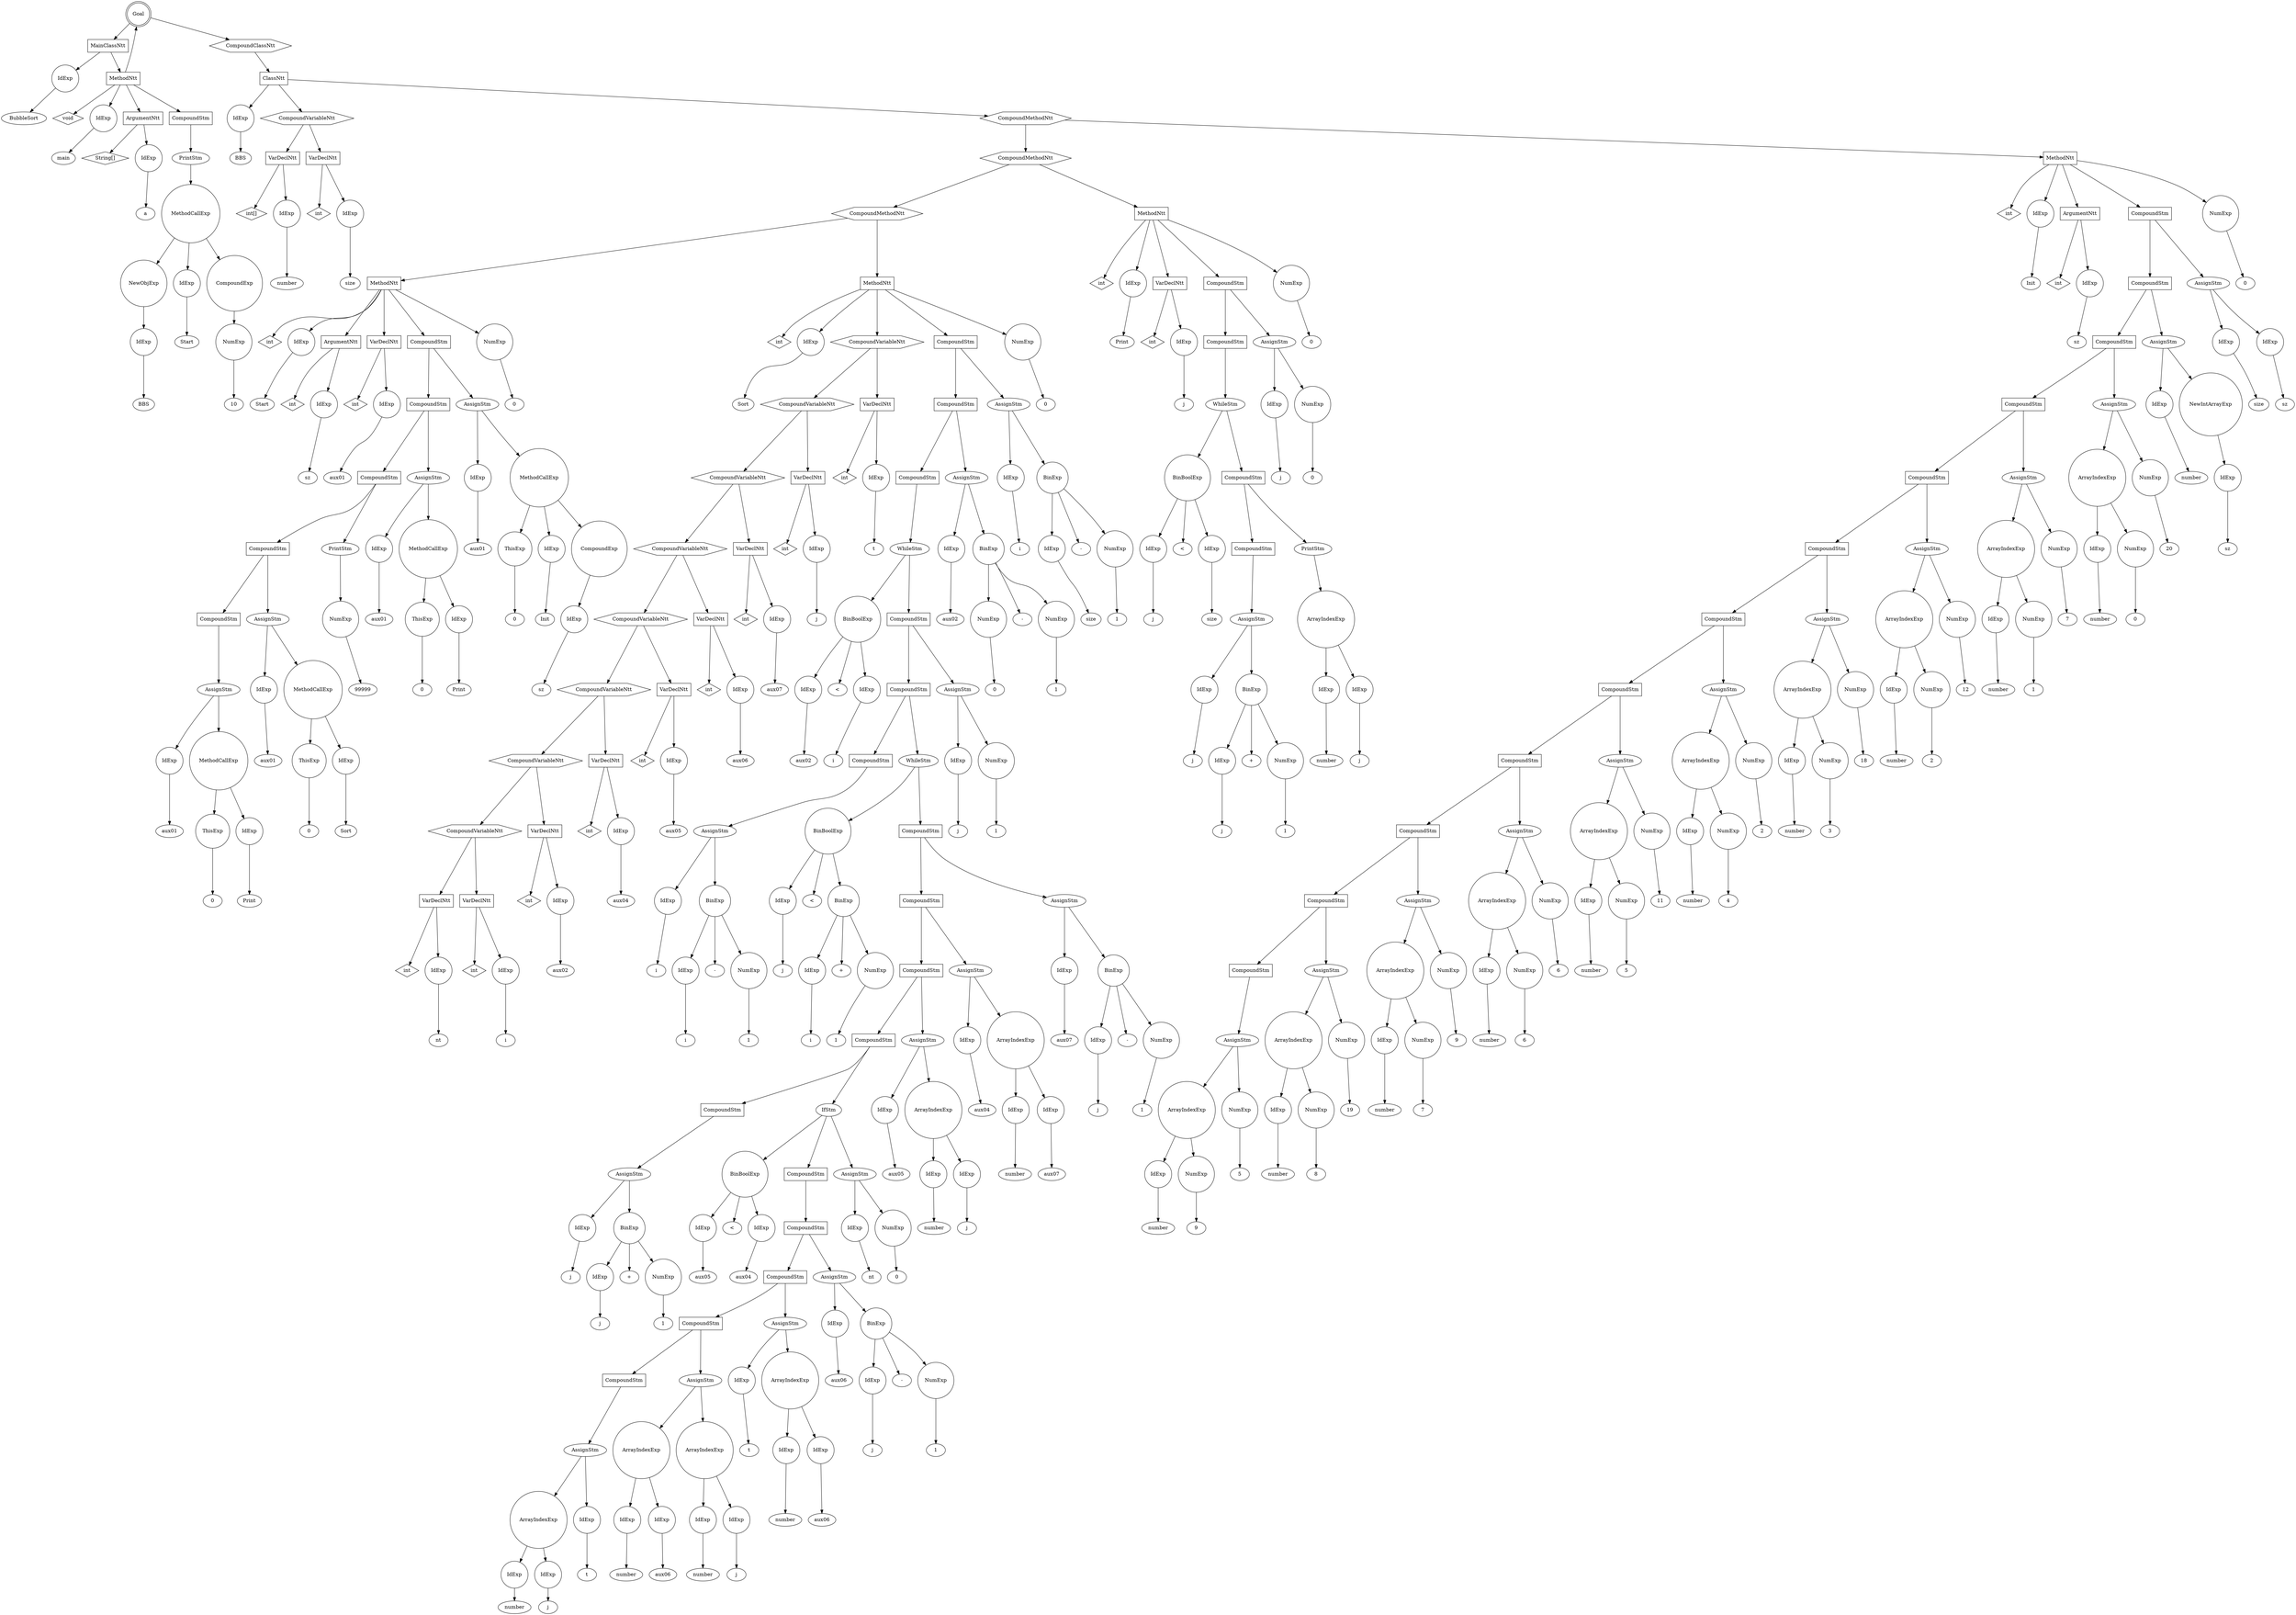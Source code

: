 digraph my_graph {
-1261424144;
-1261424144[label = "Goal", shape = "doublecircle"];
-1261424144->-1261434512;
-1261434512[label = "MainClassNtt", shape = "box"];
-1261434512->-1261434080
-1261434080[label = "IdExp", shape = "circle"];
-1261434080->-1261434064;
-1261434064[label = "BubbleSort"];
-1261434512->-1250949296;
-1250949296[label = "MethodNtt", shape = "box"];
-1250949296->-1261434560;
-1261434560[label = "void", shape = "diamond" ];
-1250949296->-1261434608
-1261434608[label = "IdExp", shape = "circle"];
-1261434608->-1261434592;
-1261434592[label = "main"];
-1250949296->-1261434704;
-1261434704[label = "ArgumentNtt", shape = "box"];
-1261434704->-1261434656;
-1261434656[label = "String[]", shape = "diamond" ];
-1261434704->-1261434128
-1261434128[label = "IdExp", shape = "circle"];
-1261434128->-1261434112;
-1261434112[label = "a"];
-1250949296->-1261434464;
-1261434464[label = "CompoundStm", shape = "polygon"];
-1261434464->-1259338736;
-1259338736[label = "PrintStm", shape = "ellipse"];
-1259338736->-1261434416
-1261434416[label = "MethodCallExp", shape = "circle"];
-1261434416->-1261434224
-1261434224[label = "NewObjExp", shape = "circle"];
-1261434224->-1261434176
-1261434176[label = "IdExp", shape = "circle"];
-1261434176->-1261434160;
-1261434160[label = "BBS"];
-1261434416->-1261434272
-1261434272[label = "IdExp", shape = "circle"];
-1261434272->-1261434256;
-1261434256[label = "Start"];
-1261434416->-1261434368;
-1261434368[label = "CompoundExp", shape = "circle"];
-1261434368->-1261434320
-1261434320[label = "NumExp", shape = "circle"];
-1261434320->-1261434304;
-1261434304[label = "10"];
-1250949296->-1261424144->-1261424096;
-1261424096[label = "CompoundClassNtt", shape = "hexagon"];
-1261424096->-1261424048;
-1261424048[label = "ClassNtt", shape = "box"];
-1261424048->-1261434896
-1261434896[label = "IdExp", shape = "circle"];
-1261434896->-1261434880;
-1261434880[label = "BBS"];
-1261424048->-1261435280;
-1261435280[label = "CompoundVariableNtt", shape = "hexagon"];
-1261435280->-1261435040;
-1261435040[label = "VarDeclNtt", shape = "box"];
-1261435040->-1261434944;
-1261434944[label = "int[]", shape = "diamond" ];
-1261435040->-1261434992
-1261434992[label = "IdExp", shape = "circle"];
-1261434992->-1261434976;
-1261434976[label = "number"];
-1261435280->-1261435232;
-1261435232[label = "VarDeclNtt", shape = "box"];
-1261435232->-1261435136;
-1261435136[label = "int", shape = "diamond" ];
-1261435232->-1261435184
-1261435184[label = "IdExp", shape = "circle"];
-1261435184->-1261435168;
-1261435168[label = "size"];
-1261424048->-1261424000;
-1261424000[label = "CompoundMethodNtt", shape = "hexagon"];
-1261424000->-1261426448;
-1261426448[label = "CompoundMethodNtt", shape = "hexagon"];
-1261426448->-1261425152;
-1261425152[label = "CompoundMethodNtt", shape = "hexagon"];
-1261425152->-1250949808;
-1250949808[label = "MethodNtt", shape = "box"];
-1250949808->-1261435328;
-1261435328[label = "int", shape = "diamond" ];
-1250949808->-1261435376
-1261435376[label = "IdExp", shape = "circle"];
-1261435376->-1261435360;
-1261435360[label = "Start"];
-1250949808->-1261435520;
-1261435520[label = "ArgumentNtt", shape = "box"];
-1261435520->-1261435424;
-1261435424[label = "int", shape = "diamond" ];
-1261435520->-1261435472
-1261435472[label = "IdExp", shape = "circle"];
-1261435472->-1261435456;
-1261435456[label = "sz"];
-1250949808->-1261435712;
-1261435712[label = "VarDeclNtt", shape = "box"];
-1261435712->-1261435616;
-1261435616[label = "int", shape = "diamond" ];
-1261435712->-1261435664
-1261435664[label = "IdExp", shape = "circle"];
-1261435664->-1261435648;
-1261435648[label = "aux01"];
-1250949808->-1261430960;
-1261430960[label = "CompoundStm", shape = "polygon"];
-1261430960->-1261430912;
-1261430912[label = "CompoundStm", shape = "polygon"];
-1261430912->-1261430864;
-1261430864[label = "CompoundStm", shape = "polygon"];
-1261430864->-1261430816;
-1261430816[label = "CompoundStm", shape = "polygon"];
-1261430816->-1261436912;
-1261436912[label = "CompoundStm", shape = "polygon"];
-1261436912->-1261436864;
-1261436864[label = "AssignStm", shape = "ellipse"];
-1261436864->-1261436672
-1261436672[label = "IdExp", shape = "circle"];
-1261436672->-1261436656;
-1261436656[label = "aux01"];
-1261436864->-1261436816
-1261436816[label = "MethodCallExp", shape = "circle"];
-1261436816->-1261436720
-1261436720[label = "ThisExp", shape = "circle"];
-1261436720->-1261436704;
-1261436704[label = "0"];
-1261436816->-1261436768
-1261436768[label = "IdExp", shape = "circle"];
-1261436768->-1261436752;
-1261436752[label = "Print"];
-1261430816->-1261436624;
-1261436624[label = "AssignStm", shape = "ellipse"];
-1261436624->-1261436432
-1261436432[label = "IdExp", shape = "circle"];
-1261436432->-1261436416;
-1261436416[label = "aux01"];
-1261436624->-1261436576
-1261436576[label = "MethodCallExp", shape = "circle"];
-1261436576->-1261436480
-1261436480[label = "ThisExp", shape = "circle"];
-1261436480->-1261436464;
-1261436464[label = "0"];
-1261436576->-1261436528
-1261436528[label = "IdExp", shape = "circle"];
-1261436528->-1261436512;
-1261436512[label = "Sort"];
-1261430864->-1259339600;
-1259339600[label = "PrintStm", shape = "ellipse"];
-1259339600->-1261436384
-1261436384[label = "NumExp", shape = "circle"];
-1261436384->-1261436368;
-1261436368[label = "99999"];
-1261430912->-1261436336;
-1261436336[label = "AssignStm", shape = "ellipse"];
-1261436336->-1261436144
-1261436144[label = "IdExp", shape = "circle"];
-1261436144->-1261436128;
-1261436128[label = "aux01"];
-1261436336->-1261436288
-1261436288[label = "MethodCallExp", shape = "circle"];
-1261436288->-1261436192
-1261436192[label = "ThisExp", shape = "circle"];
-1261436192->-1261436176;
-1261436176[label = "0"];
-1261436288->-1261436240
-1261436240[label = "IdExp", shape = "circle"];
-1261436240->-1261436224;
-1261436224[label = "Print"];
-1261430960->-1261436096;
-1261436096[label = "AssignStm", shape = "ellipse"];
-1261436096->-1261435808
-1261435808[label = "IdExp", shape = "circle"];
-1261435808->-1261435792;
-1261435792[label = "aux01"];
-1261436096->-1261436048
-1261436048[label = "MethodCallExp", shape = "circle"];
-1261436048->-1261435856
-1261435856[label = "ThisExp", shape = "circle"];
-1261435856->-1261435840;
-1261435840[label = "0"];
-1261436048->-1261435904
-1261435904[label = "IdExp", shape = "circle"];
-1261435904->-1261435888;
-1261435888[label = "Init"];
-1261436048->-1261436000;
-1261436000[label = "CompoundExp", shape = "circle"];
-1261436000->-1261435952
-1261435952[label = "IdExp", shape = "circle"];
-1261435952->-1261435936;
-1261435936[label = "sz"];
-1250949808->-1261431008
-1261431008[label = "NumExp", shape = "circle"];
-1261431008->-1261430992;
-1261430992[label = "0"];
-1261425152->-1250950448;
-1250950448[label = "MethodNtt", shape = "box"];
-1250950448->-1261431104;
-1261431104[label = "int", shape = "diamond" ];
-1250950448->-1261431152
-1261431152[label = "IdExp", shape = "circle"];
-1261431152->-1261431136;
-1261431136[label = "Sort"];
-1250950448->-1261432880;
-1261432880[label = "CompoundVariableNtt", shape = "hexagon"];
-1261432880->-1261432688;
-1261432688[label = "CompoundVariableNtt", shape = "hexagon"];
-1261432688->-1261432496;
-1261432496[label = "CompoundVariableNtt", shape = "hexagon"];
-1261432496->-1261432304;
-1261432304[label = "CompoundVariableNtt", shape = "hexagon"];
-1261432304->-1261432112;
-1261432112[label = "CompoundVariableNtt", shape = "hexagon"];
-1261432112->-1261431920;
-1261431920[label = "CompoundVariableNtt", shape = "hexagon"];
-1261431920->-1261431728;
-1261431728[label = "CompoundVariableNtt", shape = "hexagon"];
-1261431728->-1261431536;
-1261431536[label = "CompoundVariableNtt", shape = "hexagon"];
-1261431536->-1261431296;
-1261431296[label = "VarDeclNtt", shape = "box"];
-1261431296->-1261431200;
-1261431200[label = "int", shape = "diamond" ];
-1261431296->-1261431248
-1261431248[label = "IdExp", shape = "circle"];
-1261431248->-1261431232;
-1261431232[label = "nt"];
-1261431536->-1261431488;
-1261431488[label = "VarDeclNtt", shape = "box"];
-1261431488->-1261431392;
-1261431392[label = "int", shape = "diamond" ];
-1261431488->-1261431440
-1261431440[label = "IdExp", shape = "circle"];
-1261431440->-1261431424;
-1261431424[label = "i"];
-1261431728->-1261431680;
-1261431680[label = "VarDeclNtt", shape = "box"];
-1261431680->-1261431584;
-1261431584[label = "int", shape = "diamond" ];
-1261431680->-1261431632
-1261431632[label = "IdExp", shape = "circle"];
-1261431632->-1261431616;
-1261431616[label = "aux02"];
-1261431920->-1261431872;
-1261431872[label = "VarDeclNtt", shape = "box"];
-1261431872->-1261431776;
-1261431776[label = "int", shape = "diamond" ];
-1261431872->-1261431824
-1261431824[label = "IdExp", shape = "circle"];
-1261431824->-1261431808;
-1261431808[label = "aux04"];
-1261432112->-1261432064;
-1261432064[label = "VarDeclNtt", shape = "box"];
-1261432064->-1261431968;
-1261431968[label = "int", shape = "diamond" ];
-1261432064->-1261432016
-1261432016[label = "IdExp", shape = "circle"];
-1261432016->-1261432000;
-1261432000[label = "aux05"];
-1261432304->-1261432256;
-1261432256[label = "VarDeclNtt", shape = "box"];
-1261432256->-1261432160;
-1261432160[label = "int", shape = "diamond" ];
-1261432256->-1261432208
-1261432208[label = "IdExp", shape = "circle"];
-1261432208->-1261432192;
-1261432192[label = "aux06"];
-1261432496->-1261432448;
-1261432448[label = "VarDeclNtt", shape = "box"];
-1261432448->-1261432352;
-1261432352[label = "int", shape = "diamond" ];
-1261432448->-1261432400
-1261432400[label = "IdExp", shape = "circle"];
-1261432400->-1261432384;
-1261432384[label = "aux07"];
-1261432688->-1261432640;
-1261432640[label = "VarDeclNtt", shape = "box"];
-1261432640->-1261432544;
-1261432544[label = "int", shape = "diamond" ];
-1261432640->-1261432592
-1261432592[label = "IdExp", shape = "circle"];
-1261432592->-1261432576;
-1261432576[label = "j"];
-1261432880->-1261432832;
-1261432832[label = "VarDeclNtt", shape = "box"];
-1261432832->-1261432736;
-1261432736[label = "int", shape = "diamond" ];
-1261432832->-1261432784
-1261432784[label = "IdExp", shape = "circle"];
-1261432784->-1261432768;
-1261432768[label = "t"];
-1250950448->-1261425056;
-1261425056[label = "CompoundStm", shape = "polygon"];
-1261425056->-1261425008;
-1261425008[label = "CompoundStm", shape = "polygon"];
-1261425008->-1261424960;
-1261424960[label = "CompoundStm", shape = "polygon"];
-1261424960->-1261424912;
-1261424912[label = "WhileStm", shape = "ellipse"];
-1261424912->-1261433504;
-1261433504[label = "BinBoolExp", shape = "circle"];
-1261433504->-1261433408
-1261433408[label = "IdExp", shape = "circle"];
-1261433408->-1261433392;
-1261433392[label = "aux02"];
-1261433504->-1261433480;
-1261433480[label = "<" ];
-1261433504->-1261433456
-1261433456[label = "IdExp", shape = "circle"];
-1261433456->-1261433440;
-1261433440[label = "i"];
-1261424912->-1261424864;
-1261424864[label = "CompoundStm", shape = "polygon"];
-1261424864->-1261424816;
-1261424816[label = "CompoundStm", shape = "polygon"];
-1261424816->-1261424768;
-1261424768[label = "CompoundStm", shape = "polygon"];
-1261424768->-1261424720;
-1261424720[label = "AssignStm", shape = "ellipse"];
-1261424720->-1261430672
-1261430672[label = "IdExp", shape = "circle"];
-1261430672->-1261430656;
-1261430656[label = "i"];
-1261424720->-1261424672;
-1261424672[label = "BinExp", shape = "circle"];
-1261424672->-1261430720
-1261430720[label = "IdExp", shape = "circle"];
-1261430720->-1261430704;
-1261430704[label = "i"];
-1261424672->-1261424648;
-1261424648[label = "-" ];
-1261424672->-1261430768
-1261430768[label = "NumExp", shape = "circle"];
-1261430768->-1261430752;
-1261430752[label = "1"];
-1261424816->-1261430624;
-1261430624[label = "WhileStm", shape = "ellipse"];
-1261430624->-1261427744;
-1261427744[label = "BinBoolExp", shape = "circle"];
-1261427744->-1261433696
-1261433696[label = "IdExp", shape = "circle"];
-1261433696->-1261433680;
-1261433680[label = "j"];
-1261427744->-1261427720;
-1261427720[label = "<" ];
-1261427744->-1261433840;
-1261433840[label = "BinExp", shape = "circle"];
-1261433840->-1261433744
-1261433744[label = "IdExp", shape = "circle"];
-1261433744->-1261433728;
-1261433728[label = "i"];
-1261433840->-1261433816;
-1261433816[label = "+" ];
-1261433840->-1261433792
-1261433792[label = "NumExp", shape = "circle"];
-1261433792->-1261433776;
-1261433776[label = "1"];
-1261430624->-1261430576;
-1261430576[label = "CompoundStm", shape = "polygon"];
-1261430576->-1261430528;
-1261430528[label = "CompoundStm", shape = "polygon"];
-1261430528->-1261430480;
-1261430480[label = "CompoundStm", shape = "polygon"];
-1261430480->-1261430432;
-1261430432[label = "CompoundStm", shape = "polygon"];
-1261430432->-1261430384;
-1261430384[label = "CompoundStm", shape = "polygon"];
-1261430384->-1261430336;
-1261430336[label = "AssignStm", shape = "ellipse"];
-1261430336->-1261430144
-1261430144[label = "IdExp", shape = "circle"];
-1261430144->-1261430128;
-1261430128[label = "j"];
-1261430336->-1261430288;
-1261430288[label = "BinExp", shape = "circle"];
-1261430288->-1261430192
-1261430192[label = "IdExp", shape = "circle"];
-1261430192->-1261430176;
-1261430176[label = "j"];
-1261430288->-1261430264;
-1261430264[label = "+" ];
-1261430288->-1261430240
-1261430240[label = "NumExp", shape = "circle"];
-1261430240->-1261430224;
-1261430224[label = "1"];
-1261430432->-1261430096;
-1261430096[label = "IfStm", shape = "ellipse"];
-1261430096->-1261428608;
-1261428608[label = "BinBoolExp", shape = "circle"];
-1261428608->-1261428512
-1261428512[label = "IdExp", shape = "circle"];
-1261428512->-1261428496;
-1261428496[label = "aux05"];
-1261428608->-1261428584;
-1261428584[label = "<" ];
-1261428608->-1261428560
-1261428560[label = "IdExp", shape = "circle"];
-1261428560->-1261428544;
-1261428544[label = "aux04"];
-1261430096->-1261429904;
-1261429904[label = "CompoundStm", shape = "polygon"];
-1261429904->-1261429856;
-1261429856[label = "CompoundStm", shape = "polygon"];
-1261429856->-1261429808;
-1261429808[label = "CompoundStm", shape = "polygon"];
-1261429808->-1261429760;
-1261429760[label = "CompoundStm", shape = "polygon"];
-1261429760->-1261429712;
-1261429712[label = "CompoundStm", shape = "polygon"];
-1261429712->-1261429664;
-1261429664[label = "AssignStm", shape = "ellipse"];
-1261429664->-1261429568
-1261429568[label = "ArrayIndexExp", shape = "circle"];
-1261429568->-1261429472
-1261429472[label = "IdExp", shape = "circle"];
-1261429472->-1261429456;
-1261429456[label = "number"];
-1261429568->-1261429520
-1261429520[label = "IdExp", shape = "circle"];
-1261429520->-1261429504;
-1261429504[label = "j"];
-1261429664->-1261429616
-1261429616[label = "IdExp", shape = "circle"];
-1261429616->-1261429600;
-1261429600[label = "t"];
-1261429760->-1261429424;
-1261429424[label = "AssignStm", shape = "ellipse"];
-1261429424->-1261429232
-1261429232[label = "ArrayIndexExp", shape = "circle"];
-1261429232->-1261429136
-1261429136[label = "IdExp", shape = "circle"];
-1261429136->-1261429120;
-1261429120[label = "number"];
-1261429232->-1261429184
-1261429184[label = "IdExp", shape = "circle"];
-1261429184->-1261429168;
-1261429168[label = "aux06"];
-1261429424->-1261429376
-1261429376[label = "ArrayIndexExp", shape = "circle"];
-1261429376->-1261429280
-1261429280[label = "IdExp", shape = "circle"];
-1261429280->-1261429264;
-1261429264[label = "number"];
-1261429376->-1261429328
-1261429328[label = "IdExp", shape = "circle"];
-1261429328->-1261429312;
-1261429312[label = "j"];
-1261429808->-1261429088;
-1261429088[label = "AssignStm", shape = "ellipse"];
-1261429088->-1261428896
-1261428896[label = "IdExp", shape = "circle"];
-1261428896->-1261428880;
-1261428880[label = "t"];
-1261429088->-1261429040
-1261429040[label = "ArrayIndexExp", shape = "circle"];
-1261429040->-1261428944
-1261428944[label = "IdExp", shape = "circle"];
-1261428944->-1261428928;
-1261428928[label = "number"];
-1261429040->-1261428992
-1261428992[label = "IdExp", shape = "circle"];
-1261428992->-1261428976;
-1261428976[label = "aux06"];
-1261429856->-1261428848;
-1261428848[label = "AssignStm", shape = "ellipse"];
-1261428848->-1261428656
-1261428656[label = "IdExp", shape = "circle"];
-1261428656->-1261428640;
-1261428640[label = "aux06"];
-1261428848->-1261428800;
-1261428800[label = "BinExp", shape = "circle"];
-1261428800->-1261428704
-1261428704[label = "IdExp", shape = "circle"];
-1261428704->-1261428688;
-1261428688[label = "j"];
-1261428800->-1261428776;
-1261428776[label = "-" ];
-1261428800->-1261428752
-1261428752[label = "NumExp", shape = "circle"];
-1261428752->-1261428736;
-1261428736[label = "1"];
-1261430096->-1261430048;
-1261430048[label = "AssignStm", shape = "ellipse"];
-1261430048->-1261429952
-1261429952[label = "IdExp", shape = "circle"];
-1261429952->-1261429936;
-1261429936[label = "nt"];
-1261430048->-1261430000
-1261430000[label = "NumExp", shape = "circle"];
-1261430000->-1261429984;
-1261429984[label = "0"];
-1261430480->-1261428464;
-1261428464[label = "AssignStm", shape = "ellipse"];
-1261428464->-1261428272
-1261428272[label = "IdExp", shape = "circle"];
-1261428272->-1261428256;
-1261428256[label = "aux05"];
-1261428464->-1261428416
-1261428416[label = "ArrayIndexExp", shape = "circle"];
-1261428416->-1261428320
-1261428320[label = "IdExp", shape = "circle"];
-1261428320->-1261428304;
-1261428304[label = "number"];
-1261428416->-1261428368
-1261428368[label = "IdExp", shape = "circle"];
-1261428368->-1261428352;
-1261428352[label = "j"];
-1261430528->-1261428224;
-1261428224[label = "AssignStm", shape = "ellipse"];
-1261428224->-1261428032
-1261428032[label = "IdExp", shape = "circle"];
-1261428032->-1261428016;
-1261428016[label = "aux04"];
-1261428224->-1261428176
-1261428176[label = "ArrayIndexExp", shape = "circle"];
-1261428176->-1261428080
-1261428080[label = "IdExp", shape = "circle"];
-1261428080->-1261428064;
-1261428064[label = "number"];
-1261428176->-1261428128
-1261428128[label = "IdExp", shape = "circle"];
-1261428128->-1261428112;
-1261428112[label = "aux07"];
-1261430576->-1261427984;
-1261427984[label = "AssignStm", shape = "ellipse"];
-1261427984->-1261427792
-1261427792[label = "IdExp", shape = "circle"];
-1261427792->-1261427776;
-1261427776[label = "aux07"];
-1261427984->-1261427936;
-1261427936[label = "BinExp", shape = "circle"];
-1261427936->-1261427840
-1261427840[label = "IdExp", shape = "circle"];
-1261427840->-1261427824;
-1261427824[label = "j"];
-1261427936->-1261427912;
-1261427912[label = "-" ];
-1261427936->-1261427888
-1261427888[label = "NumExp", shape = "circle"];
-1261427888->-1261427872;
-1261427872[label = "1"];
-1261424864->-1261433648;
-1261433648[label = "AssignStm", shape = "ellipse"];
-1261433648->-1261433552
-1261433552[label = "IdExp", shape = "circle"];
-1261433552->-1261433536;
-1261433536[label = "j"];
-1261433648->-1261433600
-1261433600[label = "NumExp", shape = "circle"];
-1261433600->-1261433584;
-1261433584[label = "1"];
-1261425008->-1261433360;
-1261433360[label = "AssignStm", shape = "ellipse"];
-1261433360->-1261433168
-1261433168[label = "IdExp", shape = "circle"];
-1261433168->-1261433152;
-1261433152[label = "aux02"];
-1261433360->-1261433312;
-1261433312[label = "BinExp", shape = "circle"];
-1261433312->-1261433216
-1261433216[label = "NumExp", shape = "circle"];
-1261433216->-1261433200;
-1261433200[label = "0"];
-1261433312->-1261433288;
-1261433288[label = "-" ];
-1261433312->-1261433264
-1261433264[label = "NumExp", shape = "circle"];
-1261433264->-1261433248;
-1261433248[label = "1"];
-1261425056->-1261433120;
-1261433120[label = "AssignStm", shape = "ellipse"];
-1261433120->-1261432928
-1261432928[label = "IdExp", shape = "circle"];
-1261432928->-1261432912;
-1261432912[label = "i"];
-1261433120->-1261433072;
-1261433072[label = "BinExp", shape = "circle"];
-1261433072->-1261432976
-1261432976[label = "IdExp", shape = "circle"];
-1261432976->-1261432960;
-1261432960[label = "size"];
-1261433072->-1261433048;
-1261433048[label = "-" ];
-1261433072->-1261433024
-1261433024[label = "NumExp", shape = "circle"];
-1261433024->-1261433008;
-1261433008[label = "1"];
-1250950448->-1261425104
-1261425104[label = "NumExp", shape = "circle"];
-1261425104->-1261425088;
-1261425088[label = "0"];
-1261426448->-1250950512;
-1250950512[label = "MethodNtt", shape = "box"];
-1250950512->-1261425200;
-1261425200[label = "int", shape = "diamond" ];
-1250950512->-1261425248
-1261425248[label = "IdExp", shape = "circle"];
-1261425248->-1261425232;
-1261425232[label = "Print"];
-1250950512->-1261425392;
-1261425392[label = "VarDeclNtt", shape = "box"];
-1261425392->-1261425296;
-1261425296[label = "int", shape = "diamond" ];
-1261425392->-1261425344
-1261425344[label = "IdExp", shape = "circle"];
-1261425344->-1261425328;
-1261425328[label = "j"];
-1250950512->-1261426352;
-1261426352[label = "CompoundStm", shape = "polygon"];
-1261426352->-1261426304;
-1261426304[label = "CompoundStm", shape = "polygon"];
-1261426304->-1261426256;
-1261426256[label = "WhileStm", shape = "ellipse"];
-1261426256->-1261425728;
-1261425728[label = "BinBoolExp", shape = "circle"];
-1261425728->-1261425632
-1261425632[label = "IdExp", shape = "circle"];
-1261425632->-1261425616;
-1261425616[label = "j"];
-1261425728->-1261425704;
-1261425704[label = "<" ];
-1261425728->-1261425680
-1261425680[label = "IdExp", shape = "circle"];
-1261425680->-1261425664;
-1261425664[label = "size"];
-1261426256->-1261426208;
-1261426208[label = "CompoundStm", shape = "polygon"];
-1261426208->-1261426160;
-1261426160[label = "CompoundStm", shape = "polygon"];
-1261426160->-1261426112;
-1261426112[label = "AssignStm", shape = "ellipse"];
-1261426112->-1261425920
-1261425920[label = "IdExp", shape = "circle"];
-1261425920->-1261425904;
-1261425904[label = "j"];
-1261426112->-1261426064;
-1261426064[label = "BinExp", shape = "circle"];
-1261426064->-1261425968
-1261425968[label = "IdExp", shape = "circle"];
-1261425968->-1261425952;
-1261425952[label = "j"];
-1261426064->-1261426040;
-1261426040[label = "+" ];
-1261426064->-1261426016
-1261426016[label = "NumExp", shape = "circle"];
-1261426016->-1261426000;
-1261426000[label = "1"];
-1261426208->-1259333936;
-1259333936[label = "PrintStm", shape = "ellipse"];
-1259333936->-1261425872
-1261425872[label = "ArrayIndexExp", shape = "circle"];
-1261425872->-1261425776
-1261425776[label = "IdExp", shape = "circle"];
-1261425776->-1261425760;
-1261425760[label = "number"];
-1261425872->-1261425824
-1261425824[label = "IdExp", shape = "circle"];
-1261425824->-1261425808;
-1261425808[label = "j"];
-1261426352->-1261425584;
-1261425584[label = "AssignStm", shape = "ellipse"];
-1261425584->-1261425488
-1261425488[label = "IdExp", shape = "circle"];
-1261425488->-1261425472;
-1261425472[label = "j"];
-1261425584->-1261425536
-1261425536[label = "NumExp", shape = "circle"];
-1261425536->-1261425520;
-1261425520[label = "0"];
-1250950512->-1261426400
-1261426400[label = "NumExp", shape = "circle"];
-1261426400->-1261426384;
-1261426384[label = "0"];
-1261424000->-1250950576;
-1250950576[label = "MethodNtt", shape = "box"];
-1250950576->-1261426496;
-1261426496[label = "int", shape = "diamond" ];
-1250950576->-1261426544
-1261426544[label = "IdExp", shape = "circle"];
-1261426544->-1261426528;
-1261426528[label = "Init"];
-1250950576->-1261426688;
-1261426688[label = "ArgumentNtt", shape = "box"];
-1261426688->-1261426592;
-1261426592[label = "int", shape = "diamond" ];
-1261426688->-1261426640
-1261426640[label = "IdExp", shape = "circle"];
-1261426640->-1261426624;
-1261426624[label = "sz"];
-1250950576->-1261423904;
-1261423904[label = "CompoundStm", shape = "polygon"];
-1261423904->-1261423856;
-1261423856[label = "CompoundStm", shape = "polygon"];
-1261423856->-1261423808;
-1261423808[label = "CompoundStm", shape = "polygon"];
-1261423808->-1261423760;
-1261423760[label = "CompoundStm", shape = "polygon"];
-1261423760->-1261423712;
-1261423712[label = "CompoundStm", shape = "polygon"];
-1261423712->-1261423664;
-1261423664[label = "CompoundStm", shape = "polygon"];
-1261423664->-1261423616;
-1261423616[label = "CompoundStm", shape = "polygon"];
-1261423616->-1261423568;
-1261423568[label = "CompoundStm", shape = "polygon"];
-1261423568->-1261423520;
-1261423520[label = "CompoundStm", shape = "polygon"];
-1261423520->-1261423472;
-1261423472[label = "CompoundStm", shape = "polygon"];
-1261423472->-1261423424;
-1261423424[label = "CompoundStm", shape = "polygon"];
-1261423424->-1261423376;
-1261423376[label = "CompoundStm", shape = "polygon"];
-1261423376->-1261423328;
-1261423328[label = "AssignStm", shape = "ellipse"];
-1261423328->-1261423232
-1261423232[label = "ArrayIndexExp", shape = "circle"];
-1261423232->-1261423136
-1261423136[label = "IdExp", shape = "circle"];
-1261423136->-1261423120;
-1261423120[label = "number"];
-1261423232->-1261423184
-1261423184[label = "NumExp", shape = "circle"];
-1261423184->-1261423168;
-1261423168[label = "9"];
-1261423328->-1261423280
-1261423280[label = "NumExp", shape = "circle"];
-1261423280->-1261423264;
-1261423264[label = "5"];
-1261423424->-1261423088;
-1261423088[label = "AssignStm", shape = "ellipse"];
-1261423088->-1261422992
-1261422992[label = "ArrayIndexExp", shape = "circle"];
-1261422992->-1261422896
-1261422896[label = "IdExp", shape = "circle"];
-1261422896->-1261422880;
-1261422880[label = "number"];
-1261422992->-1261422944
-1261422944[label = "NumExp", shape = "circle"];
-1261422944->-1261422928;
-1261422928[label = "8"];
-1261423088->-1261423040
-1261423040[label = "NumExp", shape = "circle"];
-1261423040->-1261423024;
-1261423024[label = "19"];
-1261423472->-1261422848;
-1261422848[label = "AssignStm", shape = "ellipse"];
-1261422848->-1261422752
-1261422752[label = "ArrayIndexExp", shape = "circle"];
-1261422752->-1261422656
-1261422656[label = "IdExp", shape = "circle"];
-1261422656->-1261422640;
-1261422640[label = "number"];
-1261422752->-1261422704
-1261422704[label = "NumExp", shape = "circle"];
-1261422704->-1261422688;
-1261422688[label = "7"];
-1261422848->-1261422800
-1261422800[label = "NumExp", shape = "circle"];
-1261422800->-1261422784;
-1261422784[label = "9"];
-1261423520->-1261422608;
-1261422608[label = "AssignStm", shape = "ellipse"];
-1261422608->-1261422512
-1261422512[label = "ArrayIndexExp", shape = "circle"];
-1261422512->-1261422416
-1261422416[label = "IdExp", shape = "circle"];
-1261422416->-1261422400;
-1261422400[label = "number"];
-1261422512->-1261422464
-1261422464[label = "NumExp", shape = "circle"];
-1261422464->-1261422448;
-1261422448[label = "6"];
-1261422608->-1261422560
-1261422560[label = "NumExp", shape = "circle"];
-1261422560->-1261422544;
-1261422544[label = "6"];
-1261423568->-1261422368;
-1261422368[label = "AssignStm", shape = "ellipse"];
-1261422368->-1261422272
-1261422272[label = "ArrayIndexExp", shape = "circle"];
-1261422272->-1261422176
-1261422176[label = "IdExp", shape = "circle"];
-1261422176->-1261422160;
-1261422160[label = "number"];
-1261422272->-1261422224
-1261422224[label = "NumExp", shape = "circle"];
-1261422224->-1261422208;
-1261422208[label = "5"];
-1261422368->-1261422320
-1261422320[label = "NumExp", shape = "circle"];
-1261422320->-1261422304;
-1261422304[label = "11"];
-1261423616->-1261422128;
-1261422128[label = "AssignStm", shape = "ellipse"];
-1261422128->-1261422032
-1261422032[label = "ArrayIndexExp", shape = "circle"];
-1261422032->-1261421936
-1261421936[label = "IdExp", shape = "circle"];
-1261421936->-1261421920;
-1261421920[label = "number"];
-1261422032->-1261421984
-1261421984[label = "NumExp", shape = "circle"];
-1261421984->-1261421968;
-1261421968[label = "4"];
-1261422128->-1261422080
-1261422080[label = "NumExp", shape = "circle"];
-1261422080->-1261422064;
-1261422064[label = "2"];
-1261423664->-1261421888;
-1261421888[label = "AssignStm", shape = "ellipse"];
-1261421888->-1261421792
-1261421792[label = "ArrayIndexExp", shape = "circle"];
-1261421792->-1261421696
-1261421696[label = "IdExp", shape = "circle"];
-1261421696->-1261421680;
-1261421680[label = "number"];
-1261421792->-1261421744
-1261421744[label = "NumExp", shape = "circle"];
-1261421744->-1261421728;
-1261421728[label = "3"];
-1261421888->-1261421840
-1261421840[label = "NumExp", shape = "circle"];
-1261421840->-1261421824;
-1261421824[label = "18"];
-1261423712->-1261421648;
-1261421648[label = "AssignStm", shape = "ellipse"];
-1261421648->-1261427696
-1261427696[label = "ArrayIndexExp", shape = "circle"];
-1261427696->-1261427600
-1261427600[label = "IdExp", shape = "circle"];
-1261427600->-1261427584;
-1261427584[label = "number"];
-1261427696->-1261427648
-1261427648[label = "NumExp", shape = "circle"];
-1261427648->-1261427632;
-1261427632[label = "2"];
-1261421648->-1261421600
-1261421600[label = "NumExp", shape = "circle"];
-1261421600->-1261421584;
-1261421584[label = "12"];
-1261423760->-1261427552;
-1261427552[label = "AssignStm", shape = "ellipse"];
-1261427552->-1261427456
-1261427456[label = "ArrayIndexExp", shape = "circle"];
-1261427456->-1261427360
-1261427360[label = "IdExp", shape = "circle"];
-1261427360->-1261427344;
-1261427344[label = "number"];
-1261427456->-1261427408
-1261427408[label = "NumExp", shape = "circle"];
-1261427408->-1261427392;
-1261427392[label = "1"];
-1261427552->-1261427504
-1261427504[label = "NumExp", shape = "circle"];
-1261427504->-1261427488;
-1261427488[label = "7"];
-1261423808->-1261427312;
-1261427312[label = "AssignStm", shape = "ellipse"];
-1261427312->-1261427216
-1261427216[label = "ArrayIndexExp", shape = "circle"];
-1261427216->-1261427120
-1261427120[label = "IdExp", shape = "circle"];
-1261427120->-1261427104;
-1261427104[label = "number"];
-1261427216->-1261427168
-1261427168[label = "NumExp", shape = "circle"];
-1261427168->-1261427152;
-1261427152[label = "0"];
-1261427312->-1261427264
-1261427264[label = "NumExp", shape = "circle"];
-1261427264->-1261427248;
-1261427248[label = "20"];
-1261423856->-1261427072;
-1261427072[label = "AssignStm", shape = "ellipse"];
-1261427072->-1261426928
-1261426928[label = "IdExp", shape = "circle"];
-1261426928->-1261426912;
-1261426912[label = "number"];
-1261427072->-1261427024
-1261427024[label = "NewIntArrayExp", shape = "circle"];
-1261427024->-1261426976
-1261426976[label = "IdExp", shape = "circle"];
-1261426976->-1261426960;
-1261426960[label = "sz"];
-1261423904->-1261426880;
-1261426880[label = "AssignStm", shape = "ellipse"];
-1261426880->-1261426784
-1261426784[label = "IdExp", shape = "circle"];
-1261426784->-1261426768;
-1261426768[label = "size"];
-1261426880->-1261426832
-1261426832[label = "IdExp", shape = "circle"];
-1261426832->-1261426816;
-1261426816[label = "sz"];
-1250950576->-1261423952
-1261423952[label = "NumExp", shape = "circle"];
-1261423952->-1261423936;
-1261423936[label = "0"];

}